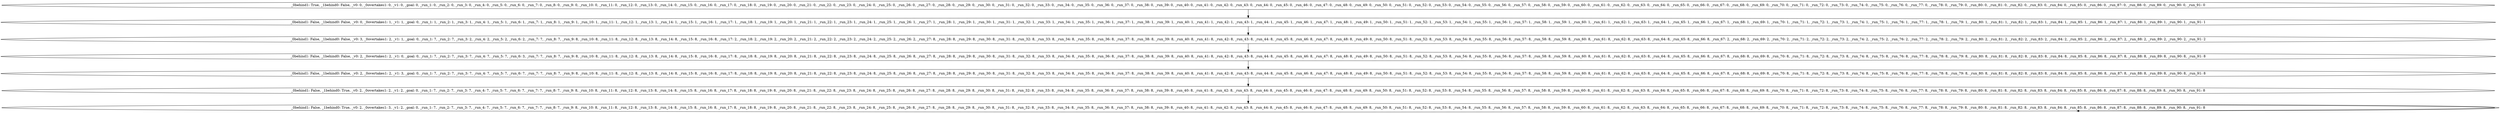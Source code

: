 digraph  {
0 [_0behind1=True, _0overtakes1=0, _1behind0=False, _goal=0, _run_1=0, _run_10=0, _run_11=0, _run_12=0, _run_13=0, _run_14=0, _run_15=0, _run_16=0, _run_17=0, _run_18=0, _run_19=0, _run_2=0, _run_20=0, _run_21=0, _run_22=0, _run_23=0, _run_24=0, _run_25=0, _run_26=0, _run_27=0, _run_28=0, _run_29=0, _run_3=0, _run_30=0, _run_31=0, _run_32=0, _run_33=0, _run_34=0, _run_35=0, _run_36=0, _run_37=0, _run_38=0, _run_39=0, _run_4=0, _run_40=0, _run_41=0, _run_42=0, _run_43=0, _run_44=0, _run_45=0, _run_46=0, _run_47=0, _run_48=0, _run_49=0, _run_5=0, _run_50=0, _run_51=0, _run_52=0, _run_53=0, _run_54=0, _run_55=0, _run_56=0, _run_57=0, _run_58=0, _run_59=0, _run_6=0, _run_60=0, _run_61=0, _run_62=0, _run_63=0, _run_64=0, _run_65=0, _run_66=0, _run_67=0, _run_68=0, _run_69=0, _run_7=0, _run_70=0, _run_71=0, _run_72=0, _run_73=0, _run_74=0, _run_75=0, _run_76=0, _run_77=0, _run_78=0, _run_79=0, _run_8=0, _run_80=0, _run_81=0, _run_82=0, _run_83=0, _run_84=0, _run_85=0, _run_86=0, _run_87=0, _run_88=0, _run_89=0, _run_9=0, _run_90=0, _run_91=0, _v0=0, _v1=0, label="_0behind1: True, _1behind0: False, _v0: 0, _0overtakes1: 0, _v1: 0, _goal: 0, _run_1: 0, _run_2: 0, _run_3: 0, _run_4: 0, _run_5: 0, _run_6: 0, _run_7: 0, _run_8: 0, _run_9: 0, _run_10: 0, _run_11: 0, _run_12: 0, _run_13: 0, _run_14: 0, _run_15: 0, _run_16: 0, _run_17: 0, _run_18: 0, _run_19: 0, _run_20: 0, _run_21: 0, _run_22: 0, _run_23: 0, _run_24: 0, _run_25: 0, _run_26: 0, _run_27: 0, _run_28: 0, _run_29: 0, _run_30: 0, _run_31: 0, _run_32: 0, _run_33: 0, _run_34: 0, _run_35: 0, _run_36: 0, _run_37: 0, _run_38: 0, _run_39: 0, _run_40: 0, _run_41: 0, _run_42: 0, _run_43: 0, _run_44: 0, _run_45: 0, _run_46: 0, _run_47: 0, _run_48: 0, _run_49: 0, _run_50: 0, _run_51: 0, _run_52: 0, _run_53: 0, _run_54: 0, _run_55: 0, _run_56: 0, _run_57: 0, _run_58: 0, _run_59: 0, _run_60: 0, _run_61: 0, _run_62: 0, _run_63: 0, _run_64: 0, _run_65: 0, _run_66: 0, _run_67: 0, _run_68: 0, _run_69: 0, _run_70: 0, _run_71: 0, _run_72: 0, _run_73: 0, _run_74: 0, _run_75: 0, _run_76: 0, _run_77: 0, _run_78: 0, _run_79: 0, _run_80: 0, _run_81: 0, _run_82: 0, _run_83: 0, _run_84: 0, _run_85: 0, _run_86: 0, _run_87: 0, _run_88: 0, _run_89: 0, _run_90: 0, _run_91: 0"];
1 [_0behind1=False, _0overtakes1=1, _1behind0=False, _goal=0, _run_1=1, _run_10=1, _run_11=1, _run_12=1, _run_13=1, _run_14=1, _run_15=1, _run_16=1, _run_17=1, _run_18=1, _run_19=1, _run_2=1, _run_20=1, _run_21=1, _run_22=1, _run_23=1, _run_24=1, _run_25=1, _run_26=1, _run_27=1, _run_28=1, _run_29=1, _run_3=1, _run_30=1, _run_31=1, _run_32=1, _run_33=1, _run_34=1, _run_35=1, _run_36=1, _run_37=1, _run_38=1, _run_39=1, _run_4=1, _run_40=1, _run_41=1, _run_42=1, _run_43=1, _run_44=1, _run_45=1, _run_46=1, _run_47=1, _run_48=1, _run_49=1, _run_5=1, _run_50=1, _run_51=1, _run_52=1, _run_53=1, _run_54=1, _run_55=1, _run_56=1, _run_57=1, _run_58=1, _run_59=1, _run_6=1, _run_60=1, _run_61=1, _run_62=1, _run_63=1, _run_64=1, _run_65=1, _run_66=1, _run_67=1, _run_68=1, _run_69=1, _run_7=1, _run_70=1, _run_71=1, _run_72=1, _run_73=1, _run_74=1, _run_75=1, _run_76=1, _run_77=1, _run_78=1, _run_79=1, _run_8=1, _run_80=1, _run_81=1, _run_82=1, _run_83=1, _run_84=1, _run_85=1, _run_86=1, _run_87=1, _run_88=1, _run_89=1, _run_9=1, _run_90=1, _run_91=1, _v0=0, _v1=1, label="_0behind1: False, _1behind0: False, _v0: 0, _0overtakes1: 1, _v1: 1, _goal: 0, _run_1: 1, _run_2: 1, _run_3: 1, _run_4: 1, _run_5: 1, _run_6: 1, _run_7: 1, _run_8: 1, _run_9: 1, _run_10: 1, _run_11: 1, _run_12: 1, _run_13: 1, _run_14: 1, _run_15: 1, _run_16: 1, _run_17: 1, _run_18: 1, _run_19: 1, _run_20: 1, _run_21: 1, _run_22: 1, _run_23: 1, _run_24: 1, _run_25: 1, _run_26: 1, _run_27: 1, _run_28: 1, _run_29: 1, _run_30: 1, _run_31: 1, _run_32: 1, _run_33: 1, _run_34: 1, _run_35: 1, _run_36: 1, _run_37: 1, _run_38: 1, _run_39: 1, _run_40: 1, _run_41: 1, _run_42: 1, _run_43: 1, _run_44: 1, _run_45: 1, _run_46: 1, _run_47: 1, _run_48: 1, _run_49: 1, _run_50: 1, _run_51: 1, _run_52: 1, _run_53: 1, _run_54: 1, _run_55: 1, _run_56: 1, _run_57: 1, _run_58: 1, _run_59: 1, _run_60: 1, _run_61: 1, _run_62: 1, _run_63: 1, _run_64: 1, _run_65: 1, _run_66: 1, _run_67: 1, _run_68: 1, _run_69: 1, _run_70: 1, _run_71: 1, _run_72: 1, _run_73: 1, _run_74: 1, _run_75: 1, _run_76: 1, _run_77: 1, _run_78: 1, _run_79: 1, _run_80: 1, _run_81: 1, _run_82: 1, _run_83: 1, _run_84: 1, _run_85: 1, _run_86: 1, _run_87: 1, _run_88: 1, _run_89: 1, _run_90: 1, _run_91: 1"];
2 [_0behind1=False, _0overtakes1=2, _1behind0=False, _goal=0, _run_1=7, _run_10=8, _run_11=8, _run_12=8, _run_13=8, _run_14=8, _run_15=8, _run_16=8, _run_17=2, _run_18=2, _run_19=2, _run_2=7, _run_20=2, _run_21=2, _run_22=2, _run_23=2, _run_24=2, _run_25=2, _run_26=2, _run_27=8, _run_28=8, _run_29=8, _run_3=2, _run_30=8, _run_31=8, _run_32=8, _run_33=8, _run_34=8, _run_35=8, _run_36=8, _run_37=8, _run_38=8, _run_39=8, _run_4=2, _run_40=8, _run_41=8, _run_42=8, _run_43=8, _run_44=8, _run_45=8, _run_46=8, _run_47=8, _run_48=8, _run_49=8, _run_5=2, _run_50=8, _run_51=8, _run_52=8, _run_53=8, _run_54=8, _run_55=8, _run_56=8, _run_57=8, _run_58=8, _run_59=8, _run_6=2, _run_60=8, _run_61=8, _run_62=8, _run_63=8, _run_64=8, _run_65=8, _run_66=8, _run_67=2, _run_68=2, _run_69=2, _run_7=7, _run_70=2, _run_71=2, _run_72=2, _run_73=2, _run_74=2, _run_75=2, _run_76=2, _run_77=2, _run_78=2, _run_79=2, _run_8=7, _run_80=2, _run_81=2, _run_82=2, _run_83=2, _run_84=2, _run_85=2, _run_86=2, _run_87=2, _run_88=2, _run_89=2, _run_9=8, _run_90=2, _run_91=2, _v0=3, _v1=1, label="_0behind1: False, _1behind0: False, _v0: 3, _0overtakes1: 2, _v1: 1, _goal: 0, _run_1: 7, _run_2: 7, _run_3: 2, _run_4: 2, _run_5: 2, _run_6: 2, _run_7: 7, _run_8: 7, _run_9: 8, _run_10: 8, _run_11: 8, _run_12: 8, _run_13: 8, _run_14: 8, _run_15: 8, _run_16: 8, _run_17: 2, _run_18: 2, _run_19: 2, _run_20: 2, _run_21: 2, _run_22: 2, _run_23: 2, _run_24: 2, _run_25: 2, _run_26: 2, _run_27: 8, _run_28: 8, _run_29: 8, _run_30: 8, _run_31: 8, _run_32: 8, _run_33: 8, _run_34: 8, _run_35: 8, _run_36: 8, _run_37: 8, _run_38: 8, _run_39: 8, _run_40: 8, _run_41: 8, _run_42: 8, _run_43: 8, _run_44: 8, _run_45: 8, _run_46: 8, _run_47: 8, _run_48: 8, _run_49: 8, _run_50: 8, _run_51: 8, _run_52: 8, _run_53: 8, _run_54: 8, _run_55: 8, _run_56: 8, _run_57: 8, _run_58: 8, _run_59: 8, _run_60: 8, _run_61: 8, _run_62: 8, _run_63: 8, _run_64: 8, _run_65: 8, _run_66: 8, _run_67: 2, _run_68: 2, _run_69: 2, _run_70: 2, _run_71: 2, _run_72: 2, _run_73: 2, _run_74: 2, _run_75: 2, _run_76: 2, _run_77: 2, _run_78: 2, _run_79: 2, _run_80: 2, _run_81: 2, _run_82: 2, _run_83: 2, _run_84: 2, _run_85: 2, _run_86: 2, _run_87: 2, _run_88: 2, _run_89: 2, _run_90: 2, _run_91: 2"];
3 [_0behind1=False, _0overtakes1=2, _1behind0=False, _goal=0, _run_1=7, _run_10=8, _run_11=8, _run_12=8, _run_13=8, _run_14=8, _run_15=8, _run_16=8, _run_17=8, _run_18=8, _run_19=8, _run_2=7, _run_20=8, _run_21=8, _run_22=8, _run_23=8, _run_24=8, _run_25=8, _run_26=8, _run_27=8, _run_28=8, _run_29=8, _run_3=7, _run_30=8, _run_31=8, _run_32=8, _run_33=8, _run_34=8, _run_35=8, _run_36=8, _run_37=8, _run_38=8, _run_39=8, _run_4=7, _run_40=8, _run_41=8, _run_42=8, _run_43=8, _run_44=8, _run_45=8, _run_46=8, _run_47=8, _run_48=8, _run_49=8, _run_5=7, _run_50=8, _run_51=8, _run_52=8, _run_53=8, _run_54=8, _run_55=8, _run_56=8, _run_57=8, _run_58=8, _run_59=8, _run_6=3, _run_60=8, _run_61=8, _run_62=8, _run_63=8, _run_64=8, _run_65=8, _run_66=8, _run_67=8, _run_68=8, _run_69=8, _run_7=7, _run_70=8, _run_71=8, _run_72=8, _run_73=8, _run_74=8, _run_75=8, _run_76=8, _run_77=8, _run_78=8, _run_79=8, _run_8=7, _run_80=8, _run_81=8, _run_82=8, _run_83=8, _run_84=8, _run_85=8, _run_86=8, _run_87=8, _run_88=8, _run_89=8, _run_9=8, _run_90=8, _run_91=8, _v0=2, _v1=0, label="_0behind1: False, _1behind0: False, _v0: 2, _0overtakes1: 2, _v1: 0, _goal: 0, _run_1: 7, _run_2: 7, _run_3: 7, _run_4: 7, _run_5: 7, _run_6: 3, _run_7: 7, _run_8: 7, _run_9: 8, _run_10: 8, _run_11: 8, _run_12: 8, _run_13: 8, _run_14: 8, _run_15: 8, _run_16: 8, _run_17: 8, _run_18: 8, _run_19: 8, _run_20: 8, _run_21: 8, _run_22: 8, _run_23: 8, _run_24: 8, _run_25: 8, _run_26: 8, _run_27: 8, _run_28: 8, _run_29: 8, _run_30: 8, _run_31: 8, _run_32: 8, _run_33: 8, _run_34: 8, _run_35: 8, _run_36: 8, _run_37: 8, _run_38: 8, _run_39: 8, _run_40: 8, _run_41: 8, _run_42: 8, _run_43: 8, _run_44: 8, _run_45: 8, _run_46: 8, _run_47: 8, _run_48: 8, _run_49: 8, _run_50: 8, _run_51: 8, _run_52: 8, _run_53: 8, _run_54: 8, _run_55: 8, _run_56: 8, _run_57: 8, _run_58: 8, _run_59: 8, _run_60: 8, _run_61: 8, _run_62: 8, _run_63: 8, _run_64: 8, _run_65: 8, _run_66: 8, _run_67: 8, _run_68: 8, _run_69: 8, _run_70: 8, _run_71: 8, _run_72: 8, _run_73: 8, _run_74: 8, _run_75: 8, _run_76: 8, _run_77: 8, _run_78: 8, _run_79: 8, _run_80: 8, _run_81: 8, _run_82: 8, _run_83: 8, _run_84: 8, _run_85: 8, _run_86: 8, _run_87: 8, _run_88: 8, _run_89: 8, _run_90: 8, _run_91: 8"];
4 [_0behind1=False, _0overtakes1=2, _1behind0=False, _goal=0, _run_1=7, _run_10=8, _run_11=8, _run_12=8, _run_13=8, _run_14=8, _run_15=8, _run_16=8, _run_17=8, _run_18=8, _run_19=8, _run_2=7, _run_20=8, _run_21=8, _run_22=8, _run_23=8, _run_24=8, _run_25=8, _run_26=8, _run_27=8, _run_28=8, _run_29=8, _run_3=7, _run_30=8, _run_31=8, _run_32=8, _run_33=8, _run_34=8, _run_35=8, _run_36=8, _run_37=8, _run_38=8, _run_39=8, _run_4=7, _run_40=8, _run_41=8, _run_42=8, _run_43=8, _run_44=8, _run_45=8, _run_46=8, _run_47=8, _run_48=8, _run_49=8, _run_5=7, _run_50=8, _run_51=8, _run_52=8, _run_53=8, _run_54=8, _run_55=8, _run_56=8, _run_57=8, _run_58=8, _run_59=8, _run_6=7, _run_60=8, _run_61=8, _run_62=8, _run_63=8, _run_64=8, _run_65=8, _run_66=8, _run_67=8, _run_68=8, _run_69=8, _run_7=7, _run_70=8, _run_71=8, _run_72=8, _run_73=8, _run_74=8, _run_75=8, _run_76=8, _run_77=8, _run_78=8, _run_79=8, _run_8=7, _run_80=8, _run_81=8, _run_82=8, _run_83=8, _run_84=8, _run_85=8, _run_86=8, _run_87=8, _run_88=8, _run_89=8, _run_9=8, _run_90=8, _run_91=8, _v0=2, _v1=3, label="_0behind1: False, _1behind0: False, _v0: 2, _0overtakes1: 2, _v1: 3, _goal: 0, _run_1: 7, _run_2: 7, _run_3: 7, _run_4: 7, _run_5: 7, _run_6: 7, _run_7: 7, _run_8: 7, _run_9: 8, _run_10: 8, _run_11: 8, _run_12: 8, _run_13: 8, _run_14: 8, _run_15: 8, _run_16: 8, _run_17: 8, _run_18: 8, _run_19: 8, _run_20: 8, _run_21: 8, _run_22: 8, _run_23: 8, _run_24: 8, _run_25: 8, _run_26: 8, _run_27: 8, _run_28: 8, _run_29: 8, _run_30: 8, _run_31: 8, _run_32: 8, _run_33: 8, _run_34: 8, _run_35: 8, _run_36: 8, _run_37: 8, _run_38: 8, _run_39: 8, _run_40: 8, _run_41: 8, _run_42: 8, _run_43: 8, _run_44: 8, _run_45: 8, _run_46: 8, _run_47: 8, _run_48: 8, _run_49: 8, _run_50: 8, _run_51: 8, _run_52: 8, _run_53: 8, _run_54: 8, _run_55: 8, _run_56: 8, _run_57: 8, _run_58: 8, _run_59: 8, _run_60: 8, _run_61: 8, _run_62: 8, _run_63: 8, _run_64: 8, _run_65: 8, _run_66: 8, _run_67: 8, _run_68: 8, _run_69: 8, _run_70: 8, _run_71: 8, _run_72: 8, _run_73: 8, _run_74: 8, _run_75: 8, _run_76: 8, _run_77: 8, _run_78: 8, _run_79: 8, _run_80: 8, _run_81: 8, _run_82: 8, _run_83: 8, _run_84: 8, _run_85: 8, _run_86: 8, _run_87: 8, _run_88: 8, _run_89: 8, _run_90: 8, _run_91: 8"];
5 [_0behind1=False, _0overtakes1=2, _1behind0=True, _goal=0, _run_1=7, _run_10=8, _run_11=8, _run_12=8, _run_13=8, _run_14=8, _run_15=8, _run_16=8, _run_17=8, _run_18=8, _run_19=8, _run_2=7, _run_20=8, _run_21=8, _run_22=8, _run_23=8, _run_24=8, _run_25=8, _run_26=8, _run_27=8, _run_28=8, _run_29=8, _run_3=7, _run_30=8, _run_31=8, _run_32=8, _run_33=8, _run_34=8, _run_35=8, _run_36=8, _run_37=8, _run_38=8, _run_39=8, _run_4=7, _run_40=8, _run_41=8, _run_42=8, _run_43=8, _run_44=8, _run_45=8, _run_46=8, _run_47=8, _run_48=8, _run_49=8, _run_5=7, _run_50=8, _run_51=8, _run_52=8, _run_53=8, _run_54=8, _run_55=8, _run_56=8, _run_57=8, _run_58=8, _run_59=8, _run_6=7, _run_60=8, _run_61=8, _run_62=8, _run_63=8, _run_64=8, _run_65=8, _run_66=8, _run_67=8, _run_68=8, _run_69=8, _run_7=7, _run_70=8, _run_71=8, _run_72=8, _run_73=8, _run_74=8, _run_75=8, _run_76=8, _run_77=8, _run_78=8, _run_79=8, _run_8=7, _run_80=8, _run_81=8, _run_82=8, _run_83=8, _run_84=8, _run_85=8, _run_86=8, _run_87=8, _run_88=8, _run_89=8, _run_9=8, _run_90=8, _run_91=8, _v0=2, _v1=2, label="_0behind1: False, _1behind0: True, _v0: 2, _0overtakes1: 2, _v1: 2, _goal: 0, _run_1: 7, _run_2: 7, _run_3: 7, _run_4: 7, _run_5: 7, _run_6: 7, _run_7: 7, _run_8: 7, _run_9: 8, _run_10: 8, _run_11: 8, _run_12: 8, _run_13: 8, _run_14: 8, _run_15: 8, _run_16: 8, _run_17: 8, _run_18: 8, _run_19: 8, _run_20: 8, _run_21: 8, _run_22: 8, _run_23: 8, _run_24: 8, _run_25: 8, _run_26: 8, _run_27: 8, _run_28: 8, _run_29: 8, _run_30: 8, _run_31: 8, _run_32: 8, _run_33: 8, _run_34: 8, _run_35: 8, _run_36: 8, _run_37: 8, _run_38: 8, _run_39: 8, _run_40: 8, _run_41: 8, _run_42: 8, _run_43: 8, _run_44: 8, _run_45: 8, _run_46: 8, _run_47: 8, _run_48: 8, _run_49: 8, _run_50: 8, _run_51: 8, _run_52: 8, _run_53: 8, _run_54: 8, _run_55: 8, _run_56: 8, _run_57: 8, _run_58: 8, _run_59: 8, _run_60: 8, _run_61: 8, _run_62: 8, _run_63: 8, _run_64: 8, _run_65: 8, _run_66: 8, _run_67: 8, _run_68: 8, _run_69: 8, _run_70: 8, _run_71: 8, _run_72: 8, _run_73: 8, _run_74: 8, _run_75: 8, _run_76: 8, _run_77: 8, _run_78: 8, _run_79: 8, _run_80: 8, _run_81: 8, _run_82: 8, _run_83: 8, _run_84: 8, _run_85: 8, _run_86: 8, _run_87: 8, _run_88: 8, _run_89: 8, _run_90: 8, _run_91: 8"];
6 [_0behind1=False, _0overtakes1=3, _1behind0=True, _goal=0, _run_1=7, _run_10=8, _run_11=8, _run_12=8, _run_13=8, _run_14=8, _run_15=8, _run_16=8, _run_17=8, _run_18=8, _run_19=8, _run_2=7, _run_20=8, _run_21=8, _run_22=8, _run_23=8, _run_24=8, _run_25=8, _run_26=8, _run_27=8, _run_28=8, _run_29=8, _run_3=7, _run_30=8, _run_31=8, _run_32=8, _run_33=8, _run_34=8, _run_35=8, _run_36=8, _run_37=8, _run_38=8, _run_39=8, _run_4=7, _run_40=8, _run_41=8, _run_42=8, _run_43=8, _run_44=8, _run_45=8, _run_46=8, _run_47=8, _run_48=8, _run_49=8, _run_5=7, _run_50=8, _run_51=8, _run_52=8, _run_53=8, _run_54=8, _run_55=8, _run_56=8, _run_57=8, _run_58=8, _run_59=8, _run_6=7, _run_60=8, _run_61=8, _run_62=8, _run_63=8, _run_64=8, _run_65=8, _run_66=8, _run_67=8, _run_68=8, _run_69=8, _run_7=7, _run_70=8, _run_71=8, _run_72=8, _run_73=8, _run_74=8, _run_75=8, _run_76=8, _run_77=8, _run_78=8, _run_79=8, _run_8=7, _run_80=8, _run_81=8, _run_82=8, _run_83=8, _run_84=8, _run_85=8, _run_86=8, _run_87=8, _run_88=8, _run_89=8, _run_9=8, _run_90=8, _run_91=8, _v0=2, _v1=2, label="_0behind1: False, _1behind0: True, _v0: 2, _0overtakes1: 3, _v1: 2, _goal: 0, _run_1: 7, _run_2: 7, _run_3: 7, _run_4: 7, _run_5: 7, _run_6: 7, _run_7: 7, _run_8: 7, _run_9: 8, _run_10: 8, _run_11: 8, _run_12: 8, _run_13: 8, _run_14: 8, _run_15: 8, _run_16: 8, _run_17: 8, _run_18: 8, _run_19: 8, _run_20: 8, _run_21: 8, _run_22: 8, _run_23: 8, _run_24: 8, _run_25: 8, _run_26: 8, _run_27: 8, _run_28: 8, _run_29: 8, _run_30: 8, _run_31: 8, _run_32: 8, _run_33: 8, _run_34: 8, _run_35: 8, _run_36: 8, _run_37: 8, _run_38: 8, _run_39: 8, _run_40: 8, _run_41: 8, _run_42: 8, _run_43: 8, _run_44: 8, _run_45: 8, _run_46: 8, _run_47: 8, _run_48: 8, _run_49: 8, _run_50: 8, _run_51: 8, _run_52: 8, _run_53: 8, _run_54: 8, _run_55: 8, _run_56: 8, _run_57: 8, _run_58: 8, _run_59: 8, _run_60: 8, _run_61: 8, _run_62: 8, _run_63: 8, _run_64: 8, _run_65: 8, _run_66: 8, _run_67: 8, _run_68: 8, _run_69: 8, _run_70: 8, _run_71: 8, _run_72: 8, _run_73: 8, _run_74: 8, _run_75: 8, _run_76: 8, _run_77: 8, _run_78: 8, _run_79: 8, _run_80: 8, _run_81: 8, _run_82: 8, _run_83: 8, _run_84: 8, _run_85: 8, _run_86: 8, _run_87: 8, _run_88: 8, _run_89: 8, _run_90: 8, _run_91: 8"];
0 -> 1;
1 -> 2;
2 -> 3;
3 -> 4;
4 -> 5;
5 -> 6;
6 -> 6;
node [label="shape: box", shape=box];
}
